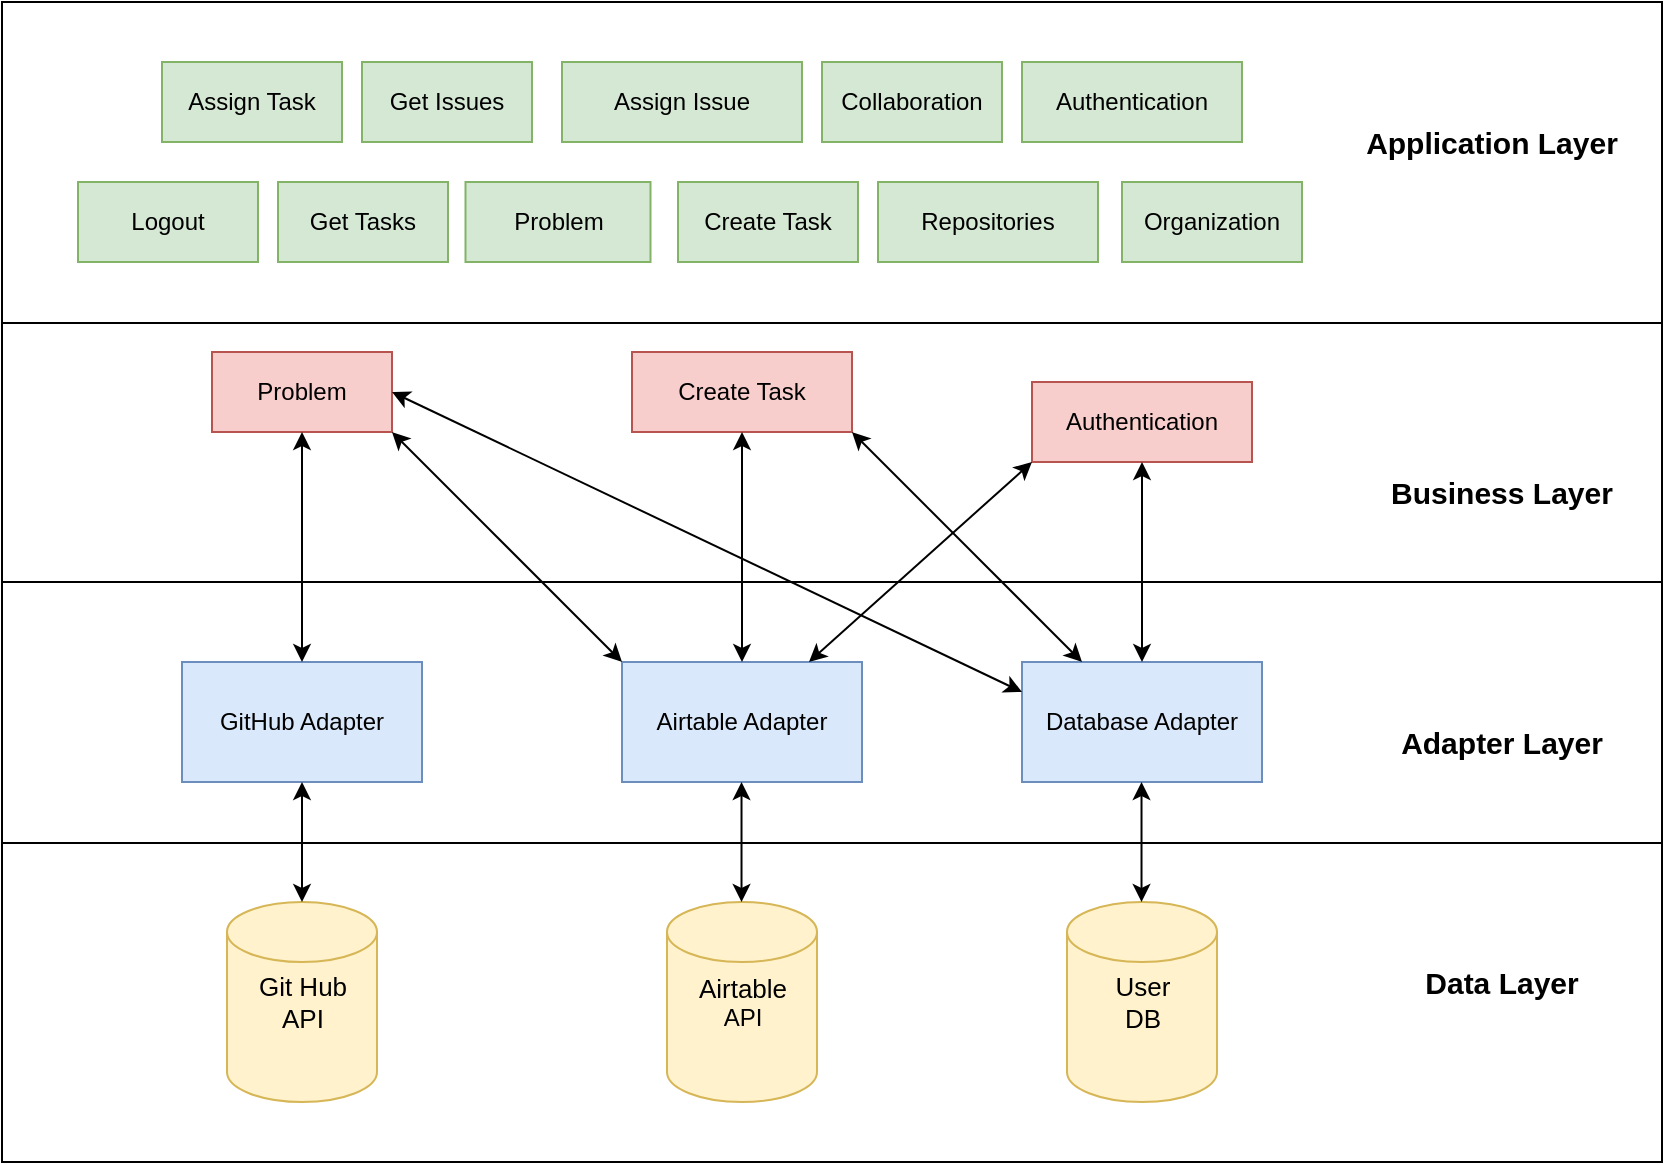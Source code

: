 <mxfile version="13.6.6" type="device"><diagram id="K42Ah_nDRxX4MkJ-tq4F" name="Page-1"><mxGraphModel dx="1185" dy="638" grid="1" gridSize="10" guides="1" tooltips="1" connect="1" arrows="1" fold="1" page="1" pageScale="1" pageWidth="850" pageHeight="1100" math="0" shadow="0"><root><mxCell id="0"/><mxCell id="1" parent="0"/><mxCell id="RzATjgVJ-qC2BvTAdRzz-24" value="" style="rounded=0;whiteSpace=wrap;html=1;fontSize=15;" vertex="1" parent="1"><mxGeometry x="40" y="70" width="830" height="580" as="geometry"/></mxCell><mxCell id="RzATjgVJ-qC2BvTAdRzz-2" value="&lt;font style=&quot;font-size: 13px&quot;&gt;Git Hub&lt;br&gt;API&lt;/font&gt;" style="shape=cylinder2;whiteSpace=wrap;html=1;boundedLbl=1;backgroundOutline=1;size=15;aspect=fixed;spacing=2;labelPosition=center;verticalLabelPosition=middle;align=center;verticalAlign=middle;horizontal=1;fillColor=#fff2cc;strokeColor=#d6b656;" vertex="1" parent="1"><mxGeometry x="152.5" y="520" width="75" height="100" as="geometry"/></mxCell><mxCell id="RzATjgVJ-qC2BvTAdRzz-5" value="GitHub Adapter" style="rounded=0;whiteSpace=wrap;html=1;fillColor=#dae8fc;strokeColor=#6c8ebf;" vertex="1" parent="1"><mxGeometry x="130" y="400" width="120" height="60" as="geometry"/></mxCell><mxCell id="RzATjgVJ-qC2BvTAdRzz-6" value="Database Adapter" style="rounded=0;whiteSpace=wrap;html=1;fillColor=#dae8fc;strokeColor=#6c8ebf;" vertex="1" parent="1"><mxGeometry x="550" y="400" width="120" height="60" as="geometry"/></mxCell><mxCell id="RzATjgVJ-qC2BvTAdRzz-7" value="Airtable Adapter" style="rounded=0;whiteSpace=wrap;html=1;fillColor=#dae8fc;strokeColor=#6c8ebf;" vertex="1" parent="1"><mxGeometry x="350" y="400" width="120" height="60" as="geometry"/></mxCell><mxCell id="RzATjgVJ-qC2BvTAdRzz-8" value="&lt;span style=&quot;font-size: 13px&quot;&gt;Airtable&lt;br&gt;&lt;/span&gt;API" style="shape=cylinder2;whiteSpace=wrap;html=1;boundedLbl=1;backgroundOutline=1;size=15;aspect=fixed;spacing=2;labelPosition=center;verticalLabelPosition=middle;align=center;verticalAlign=middle;horizontal=1;fillColor=#fff2cc;strokeColor=#d6b656;" vertex="1" parent="1"><mxGeometry x="372.5" y="520" width="75" height="100" as="geometry"/></mxCell><mxCell id="RzATjgVJ-qC2BvTAdRzz-9" value="&lt;span style=&quot;font-size: 13px&quot;&gt;User&lt;br&gt;DB&lt;br&gt;&lt;/span&gt;" style="shape=cylinder2;whiteSpace=wrap;html=1;boundedLbl=1;backgroundOutline=1;size=15;aspect=fixed;spacing=2;labelPosition=center;verticalLabelPosition=middle;align=center;verticalAlign=middle;horizontal=1;fillColor=#fff2cc;strokeColor=#d6b656;" vertex="1" parent="1"><mxGeometry x="572.5" y="520" width="75" height="100" as="geometry"/></mxCell><mxCell id="RzATjgVJ-qC2BvTAdRzz-17" value="Authentication" style="rounded=0;whiteSpace=wrap;html=1;fillColor=#d5e8d4;strokeColor=#82b366;" vertex="1" parent="1"><mxGeometry x="550" y="100" width="110" height="40" as="geometry"/></mxCell><mxCell id="RzATjgVJ-qC2BvTAdRzz-20" value="Application Layer" style="text;html=1;strokeColor=none;fillColor=none;align=center;verticalAlign=middle;whiteSpace=wrap;rounded=0;fontStyle=1;fontSize=15;" vertex="1" parent="1"><mxGeometry x="720" y="130" width="130" height="20" as="geometry"/></mxCell><mxCell id="RzATjgVJ-qC2BvTAdRzz-21" value="Business Layer" style="text;html=1;strokeColor=none;fillColor=none;align=center;verticalAlign=middle;whiteSpace=wrap;rounded=0;fontStyle=1;fontSize=15;" vertex="1" parent="1"><mxGeometry x="720" y="305" width="140" height="20" as="geometry"/></mxCell><mxCell id="RzATjgVJ-qC2BvTAdRzz-22" value="Adapter Layer" style="text;html=1;strokeColor=none;fillColor=none;align=center;verticalAlign=middle;whiteSpace=wrap;rounded=0;fontStyle=1;fontSize=15;" vertex="1" parent="1"><mxGeometry x="720" y="430" width="140" height="20" as="geometry"/></mxCell><mxCell id="RzATjgVJ-qC2BvTAdRzz-23" value="Data Layer" style="text;html=1;strokeColor=none;fillColor=none;align=center;verticalAlign=middle;whiteSpace=wrap;rounded=0;fontStyle=1;fontSize=15;" vertex="1" parent="1"><mxGeometry x="710" y="550" width="160" height="20" as="geometry"/></mxCell><mxCell id="RzATjgVJ-qC2BvTAdRzz-25" value="" style="rounded=0;whiteSpace=wrap;html=1;fillColor=#000000;strokeColor=none;" vertex="1" parent="1"><mxGeometry x="40" y="490" width="830" height="1" as="geometry"/></mxCell><mxCell id="RzATjgVJ-qC2BvTAdRzz-13" value="" style="endArrow=classic;startArrow=classic;html=1;" edge="1" parent="1"><mxGeometry width="50" height="50" relative="1" as="geometry"><mxPoint x="609.76" y="520" as="sourcePoint"/><mxPoint x="609.76" y="460" as="targetPoint"/></mxGeometry></mxCell><mxCell id="RzATjgVJ-qC2BvTAdRzz-12" value="" style="endArrow=classic;startArrow=classic;html=1;" edge="1" parent="1"><mxGeometry width="50" height="50" relative="1" as="geometry"><mxPoint x="409.76" y="520" as="sourcePoint"/><mxPoint x="409.76" y="460" as="targetPoint"/></mxGeometry></mxCell><mxCell id="RzATjgVJ-qC2BvTAdRzz-11" value="" style="endArrow=classic;startArrow=classic;html=1;" edge="1" parent="1" source="RzATjgVJ-qC2BvTAdRzz-2" target="RzATjgVJ-qC2BvTAdRzz-5"><mxGeometry width="50" height="50" relative="1" as="geometry"><mxPoint x="200" y="520" as="sourcePoint"/><mxPoint x="250" y="470" as="targetPoint"/></mxGeometry></mxCell><mxCell id="RzATjgVJ-qC2BvTAdRzz-26" value="" style="rounded=0;whiteSpace=wrap;html=1;fillColor=#000000;strokeColor=none;" vertex="1" parent="1"><mxGeometry x="40" y="359.5" width="830" height="1" as="geometry"/></mxCell><mxCell id="RzATjgVJ-qC2BvTAdRzz-28" value="" style="rounded=0;whiteSpace=wrap;html=1;fillColor=#000000;strokeColor=none;" vertex="1" parent="1"><mxGeometry x="40" y="230" width="830" height="1" as="geometry"/></mxCell><mxCell id="RzATjgVJ-qC2BvTAdRzz-29" value="Get Issues" style="rounded=0;whiteSpace=wrap;html=1;fillColor=#d5e8d4;strokeColor=#82b366;" vertex="1" parent="1"><mxGeometry x="220" y="100" width="85" height="40" as="geometry"/></mxCell><mxCell id="RzATjgVJ-qC2BvTAdRzz-30" value="Logout" style="rounded=0;whiteSpace=wrap;html=1;fillColor=#d5e8d4;strokeColor=#82b366;" vertex="1" parent="1"><mxGeometry x="78" y="160" width="90" height="40" as="geometry"/></mxCell><mxCell id="RzATjgVJ-qC2BvTAdRzz-31" value="Assign Task" style="rounded=0;whiteSpace=wrap;html=1;fillColor=#d5e8d4;strokeColor=#82b366;" vertex="1" parent="1"><mxGeometry x="120" y="100" width="90" height="40" as="geometry"/></mxCell><mxCell id="RzATjgVJ-qC2BvTAdRzz-32" value="Assign Issue" style="rounded=0;whiteSpace=wrap;html=1;fillColor=#d5e8d4;strokeColor=#82b366;" vertex="1" parent="1"><mxGeometry x="320" y="100" width="120" height="40" as="geometry"/></mxCell><mxCell id="RzATjgVJ-qC2BvTAdRzz-33" value="Create Task" style="rounded=0;whiteSpace=wrap;html=1;fillColor=#d5e8d4;strokeColor=#82b366;" vertex="1" parent="1"><mxGeometry x="378" y="160" width="90" height="40" as="geometry"/></mxCell><mxCell id="RzATjgVJ-qC2BvTAdRzz-34" value="Problem" style="rounded=0;whiteSpace=wrap;html=1;fillColor=#d5e8d4;strokeColor=#82b366;" vertex="1" parent="1"><mxGeometry x="271.75" y="160" width="92.5" height="40" as="geometry"/></mxCell><mxCell id="RzATjgVJ-qC2BvTAdRzz-35" value="Problem" style="rounded=0;whiteSpace=wrap;html=1;fillColor=#f8cecc;strokeColor=#b85450;" vertex="1" parent="1"><mxGeometry x="145" y="245" width="90" height="40" as="geometry"/></mxCell><mxCell id="RzATjgVJ-qC2BvTAdRzz-36" value="" style="endArrow=classic;startArrow=classic;html=1;fontSize=15;entryX=0;entryY=0;entryDx=0;entryDy=0;exitX=1;exitY=1;exitDx=0;exitDy=0;" edge="1" parent="1" source="RzATjgVJ-qC2BvTAdRzz-35" target="RzATjgVJ-qC2BvTAdRzz-7"><mxGeometry width="50" height="50" relative="1" as="geometry"><mxPoint x="490" y="350" as="sourcePoint"/><mxPoint x="540" y="300" as="targetPoint"/></mxGeometry></mxCell><mxCell id="RzATjgVJ-qC2BvTAdRzz-37" value="" style="endArrow=classic;startArrow=classic;html=1;fontSize=15;exitX=1;exitY=0.5;exitDx=0;exitDy=0;entryX=0;entryY=0.25;entryDx=0;entryDy=0;" edge="1" parent="1" source="RzATjgVJ-qC2BvTAdRzz-35" target="RzATjgVJ-qC2BvTAdRzz-6"><mxGeometry width="50" height="50" relative="1" as="geometry"><mxPoint x="500" y="340" as="sourcePoint"/><mxPoint x="540" y="300" as="targetPoint"/></mxGeometry></mxCell><mxCell id="RzATjgVJ-qC2BvTAdRzz-38" value="" style="endArrow=classic;startArrow=classic;html=1;fontSize=15;" edge="1" parent="1" source="RzATjgVJ-qC2BvTAdRzz-35" target="RzATjgVJ-qC2BvTAdRzz-5"><mxGeometry width="50" height="50" relative="1" as="geometry"><mxPoint x="490" y="350" as="sourcePoint"/><mxPoint x="540" y="300" as="targetPoint"/></mxGeometry></mxCell><mxCell id="RzATjgVJ-qC2BvTAdRzz-39" value="Authentication" style="rounded=0;whiteSpace=wrap;html=1;fillColor=#f8cecc;strokeColor=#b85450;" vertex="1" parent="1"><mxGeometry x="555" y="260" width="110" height="40" as="geometry"/></mxCell><mxCell id="RzATjgVJ-qC2BvTAdRzz-40" value="" style="endArrow=classic;startArrow=classic;html=1;fontSize=15;entryX=0.5;entryY=0;entryDx=0;entryDy=0;" edge="1" parent="1" source="RzATjgVJ-qC2BvTAdRzz-39" target="RzATjgVJ-qC2BvTAdRzz-6"><mxGeometry width="50" height="50" relative="1" as="geometry"><mxPoint x="490" y="350" as="sourcePoint"/><mxPoint x="640" y="400" as="targetPoint"/></mxGeometry></mxCell><mxCell id="RzATjgVJ-qC2BvTAdRzz-41" value="" style="endArrow=classic;startArrow=classic;html=1;fontSize=15;exitX=0;exitY=1;exitDx=0;exitDy=0;" edge="1" parent="1" source="RzATjgVJ-qC2BvTAdRzz-39" target="RzATjgVJ-qC2BvTAdRzz-7"><mxGeometry width="50" height="50" relative="1" as="geometry"><mxPoint x="560" y="305" as="sourcePoint"/><mxPoint x="440.263" y="370" as="targetPoint"/></mxGeometry></mxCell><mxCell id="RzATjgVJ-qC2BvTAdRzz-44" value="Create Task" style="rounded=0;whiteSpace=wrap;html=1;fillColor=#f8cecc;strokeColor=#b85450;" vertex="1" parent="1"><mxGeometry x="355" y="245" width="110" height="40" as="geometry"/></mxCell><mxCell id="RzATjgVJ-qC2BvTAdRzz-45" value="" style="endArrow=classic;startArrow=classic;html=1;fontSize=15;exitX=0.5;exitY=1;exitDx=0;exitDy=0;" edge="1" source="RzATjgVJ-qC2BvTAdRzz-44" parent="1" target="RzATjgVJ-qC2BvTAdRzz-7"><mxGeometry width="50" height="50" relative="1" as="geometry"><mxPoint x="434.64" y="277.5" as="sourcePoint"/><mxPoint x="327.497" y="372.5" as="targetPoint"/></mxGeometry></mxCell><mxCell id="RzATjgVJ-qC2BvTAdRzz-46" value="" style="endArrow=classic;startArrow=classic;html=1;fontSize=15;exitX=1;exitY=1;exitDx=0;exitDy=0;" edge="1" source="RzATjgVJ-qC2BvTAdRzz-44" parent="1" target="RzATjgVJ-qC2BvTAdRzz-6"><mxGeometry width="50" height="50" relative="1" as="geometry"><mxPoint x="364.64" y="322.5" as="sourcePoint"/><mxPoint x="484.64" y="372.5" as="targetPoint"/></mxGeometry></mxCell><mxCell id="RzATjgVJ-qC2BvTAdRzz-47" value="Repositories" style="rounded=0;whiteSpace=wrap;html=1;fillColor=#d5e8d4;strokeColor=#82b366;" vertex="1" parent="1"><mxGeometry x="478" y="160" width="110" height="40" as="geometry"/></mxCell><mxCell id="RzATjgVJ-qC2BvTAdRzz-48" value="Get Tasks" style="rounded=0;whiteSpace=wrap;html=1;fillColor=#d5e8d4;strokeColor=#82b366;" vertex="1" parent="1"><mxGeometry x="178" y="160" width="85" height="40" as="geometry"/></mxCell><mxCell id="RzATjgVJ-qC2BvTAdRzz-50" value="Collaboration" style="rounded=0;whiteSpace=wrap;html=1;fillColor=#d5e8d4;strokeColor=#82b366;" vertex="1" parent="1"><mxGeometry x="450" y="100" width="90" height="40" as="geometry"/></mxCell><mxCell id="RzATjgVJ-qC2BvTAdRzz-51" value="Organization" style="rounded=0;whiteSpace=wrap;html=1;fillColor=#d5e8d4;strokeColor=#82b366;" vertex="1" parent="1"><mxGeometry x="600" y="160" width="90" height="40" as="geometry"/></mxCell></root></mxGraphModel></diagram></mxfile>